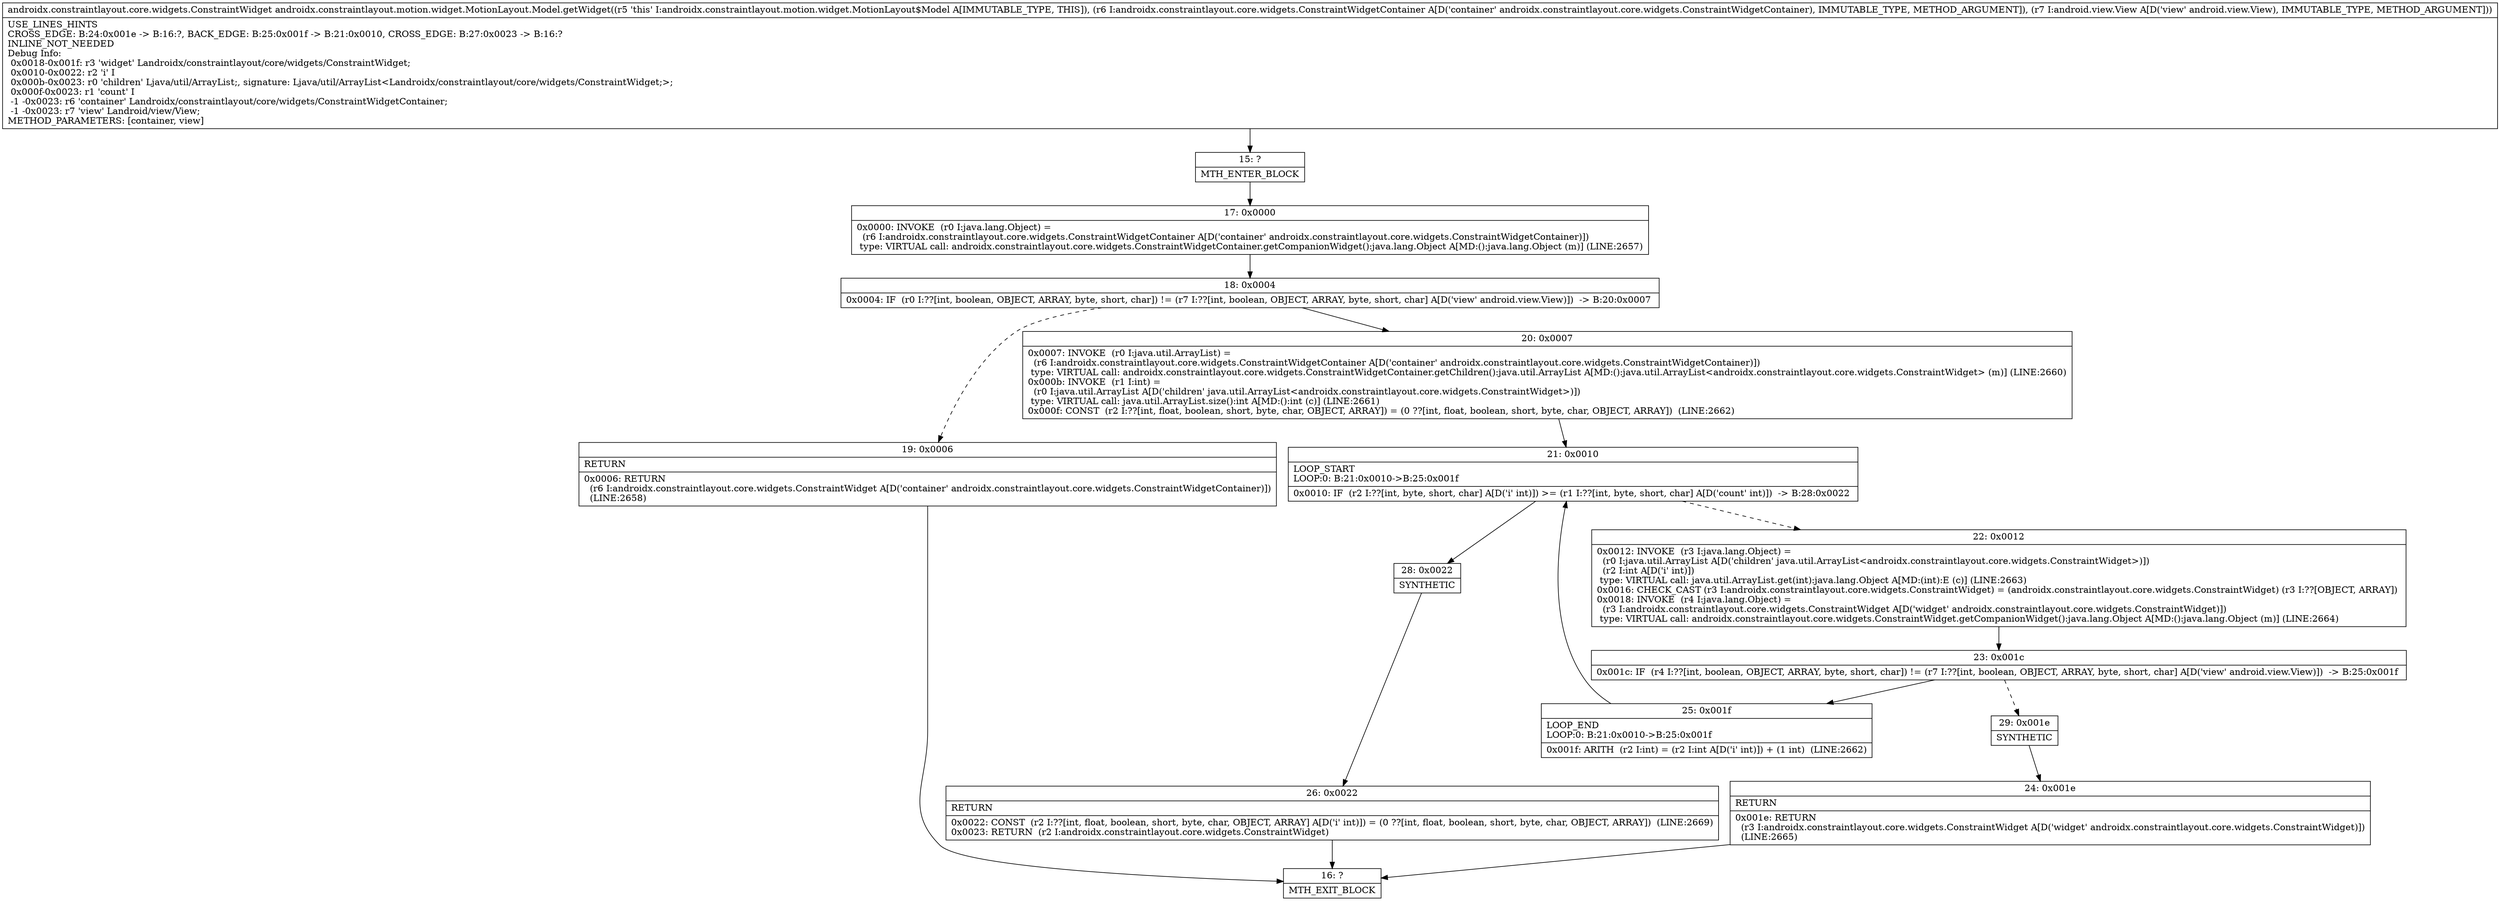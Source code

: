 digraph "CFG forandroidx.constraintlayout.motion.widget.MotionLayout.Model.getWidget(Landroidx\/constraintlayout\/core\/widgets\/ConstraintWidgetContainer;Landroid\/view\/View;)Landroidx\/constraintlayout\/core\/widgets\/ConstraintWidget;" {
Node_15 [shape=record,label="{15\:\ ?|MTH_ENTER_BLOCK\l}"];
Node_17 [shape=record,label="{17\:\ 0x0000|0x0000: INVOKE  (r0 I:java.lang.Object) = \l  (r6 I:androidx.constraintlayout.core.widgets.ConstraintWidgetContainer A[D('container' androidx.constraintlayout.core.widgets.ConstraintWidgetContainer)])\l type: VIRTUAL call: androidx.constraintlayout.core.widgets.ConstraintWidgetContainer.getCompanionWidget():java.lang.Object A[MD:():java.lang.Object (m)] (LINE:2657)\l}"];
Node_18 [shape=record,label="{18\:\ 0x0004|0x0004: IF  (r0 I:??[int, boolean, OBJECT, ARRAY, byte, short, char]) != (r7 I:??[int, boolean, OBJECT, ARRAY, byte, short, char] A[D('view' android.view.View)])  \-\> B:20:0x0007 \l}"];
Node_19 [shape=record,label="{19\:\ 0x0006|RETURN\l|0x0006: RETURN  \l  (r6 I:androidx.constraintlayout.core.widgets.ConstraintWidget A[D('container' androidx.constraintlayout.core.widgets.ConstraintWidgetContainer)])\l  (LINE:2658)\l}"];
Node_16 [shape=record,label="{16\:\ ?|MTH_EXIT_BLOCK\l}"];
Node_20 [shape=record,label="{20\:\ 0x0007|0x0007: INVOKE  (r0 I:java.util.ArrayList) = \l  (r6 I:androidx.constraintlayout.core.widgets.ConstraintWidgetContainer A[D('container' androidx.constraintlayout.core.widgets.ConstraintWidgetContainer)])\l type: VIRTUAL call: androidx.constraintlayout.core.widgets.ConstraintWidgetContainer.getChildren():java.util.ArrayList A[MD:():java.util.ArrayList\<androidx.constraintlayout.core.widgets.ConstraintWidget\> (m)] (LINE:2660)\l0x000b: INVOKE  (r1 I:int) = \l  (r0 I:java.util.ArrayList A[D('children' java.util.ArrayList\<androidx.constraintlayout.core.widgets.ConstraintWidget\>)])\l type: VIRTUAL call: java.util.ArrayList.size():int A[MD:():int (c)] (LINE:2661)\l0x000f: CONST  (r2 I:??[int, float, boolean, short, byte, char, OBJECT, ARRAY]) = (0 ??[int, float, boolean, short, byte, char, OBJECT, ARRAY])  (LINE:2662)\l}"];
Node_21 [shape=record,label="{21\:\ 0x0010|LOOP_START\lLOOP:0: B:21:0x0010\-\>B:25:0x001f\l|0x0010: IF  (r2 I:??[int, byte, short, char] A[D('i' int)]) \>= (r1 I:??[int, byte, short, char] A[D('count' int)])  \-\> B:28:0x0022 \l}"];
Node_22 [shape=record,label="{22\:\ 0x0012|0x0012: INVOKE  (r3 I:java.lang.Object) = \l  (r0 I:java.util.ArrayList A[D('children' java.util.ArrayList\<androidx.constraintlayout.core.widgets.ConstraintWidget\>)])\l  (r2 I:int A[D('i' int)])\l type: VIRTUAL call: java.util.ArrayList.get(int):java.lang.Object A[MD:(int):E (c)] (LINE:2663)\l0x0016: CHECK_CAST (r3 I:androidx.constraintlayout.core.widgets.ConstraintWidget) = (androidx.constraintlayout.core.widgets.ConstraintWidget) (r3 I:??[OBJECT, ARRAY]) \l0x0018: INVOKE  (r4 I:java.lang.Object) = \l  (r3 I:androidx.constraintlayout.core.widgets.ConstraintWidget A[D('widget' androidx.constraintlayout.core.widgets.ConstraintWidget)])\l type: VIRTUAL call: androidx.constraintlayout.core.widgets.ConstraintWidget.getCompanionWidget():java.lang.Object A[MD:():java.lang.Object (m)] (LINE:2664)\l}"];
Node_23 [shape=record,label="{23\:\ 0x001c|0x001c: IF  (r4 I:??[int, boolean, OBJECT, ARRAY, byte, short, char]) != (r7 I:??[int, boolean, OBJECT, ARRAY, byte, short, char] A[D('view' android.view.View)])  \-\> B:25:0x001f \l}"];
Node_25 [shape=record,label="{25\:\ 0x001f|LOOP_END\lLOOP:0: B:21:0x0010\-\>B:25:0x001f\l|0x001f: ARITH  (r2 I:int) = (r2 I:int A[D('i' int)]) + (1 int)  (LINE:2662)\l}"];
Node_29 [shape=record,label="{29\:\ 0x001e|SYNTHETIC\l}"];
Node_24 [shape=record,label="{24\:\ 0x001e|RETURN\l|0x001e: RETURN  \l  (r3 I:androidx.constraintlayout.core.widgets.ConstraintWidget A[D('widget' androidx.constraintlayout.core.widgets.ConstraintWidget)])\l  (LINE:2665)\l}"];
Node_28 [shape=record,label="{28\:\ 0x0022|SYNTHETIC\l}"];
Node_26 [shape=record,label="{26\:\ 0x0022|RETURN\l|0x0022: CONST  (r2 I:??[int, float, boolean, short, byte, char, OBJECT, ARRAY] A[D('i' int)]) = (0 ??[int, float, boolean, short, byte, char, OBJECT, ARRAY])  (LINE:2669)\l0x0023: RETURN  (r2 I:androidx.constraintlayout.core.widgets.ConstraintWidget) \l}"];
MethodNode[shape=record,label="{androidx.constraintlayout.core.widgets.ConstraintWidget androidx.constraintlayout.motion.widget.MotionLayout.Model.getWidget((r5 'this' I:androidx.constraintlayout.motion.widget.MotionLayout$Model A[IMMUTABLE_TYPE, THIS]), (r6 I:androidx.constraintlayout.core.widgets.ConstraintWidgetContainer A[D('container' androidx.constraintlayout.core.widgets.ConstraintWidgetContainer), IMMUTABLE_TYPE, METHOD_ARGUMENT]), (r7 I:android.view.View A[D('view' android.view.View), IMMUTABLE_TYPE, METHOD_ARGUMENT]))  | USE_LINES_HINTS\lCROSS_EDGE: B:24:0x001e \-\> B:16:?, BACK_EDGE: B:25:0x001f \-\> B:21:0x0010, CROSS_EDGE: B:27:0x0023 \-\> B:16:?\lINLINE_NOT_NEEDED\lDebug Info:\l  0x0018\-0x001f: r3 'widget' Landroidx\/constraintlayout\/core\/widgets\/ConstraintWidget;\l  0x0010\-0x0022: r2 'i' I\l  0x000b\-0x0023: r0 'children' Ljava\/util\/ArrayList;, signature: Ljava\/util\/ArrayList\<Landroidx\/constraintlayout\/core\/widgets\/ConstraintWidget;\>;\l  0x000f\-0x0023: r1 'count' I\l  \-1 \-0x0023: r6 'container' Landroidx\/constraintlayout\/core\/widgets\/ConstraintWidgetContainer;\l  \-1 \-0x0023: r7 'view' Landroid\/view\/View;\lMETHOD_PARAMETERS: [container, view]\l}"];
MethodNode -> Node_15;Node_15 -> Node_17;
Node_17 -> Node_18;
Node_18 -> Node_19[style=dashed];
Node_18 -> Node_20;
Node_19 -> Node_16;
Node_20 -> Node_21;
Node_21 -> Node_22[style=dashed];
Node_21 -> Node_28;
Node_22 -> Node_23;
Node_23 -> Node_25;
Node_23 -> Node_29[style=dashed];
Node_25 -> Node_21;
Node_29 -> Node_24;
Node_24 -> Node_16;
Node_28 -> Node_26;
Node_26 -> Node_16;
}

